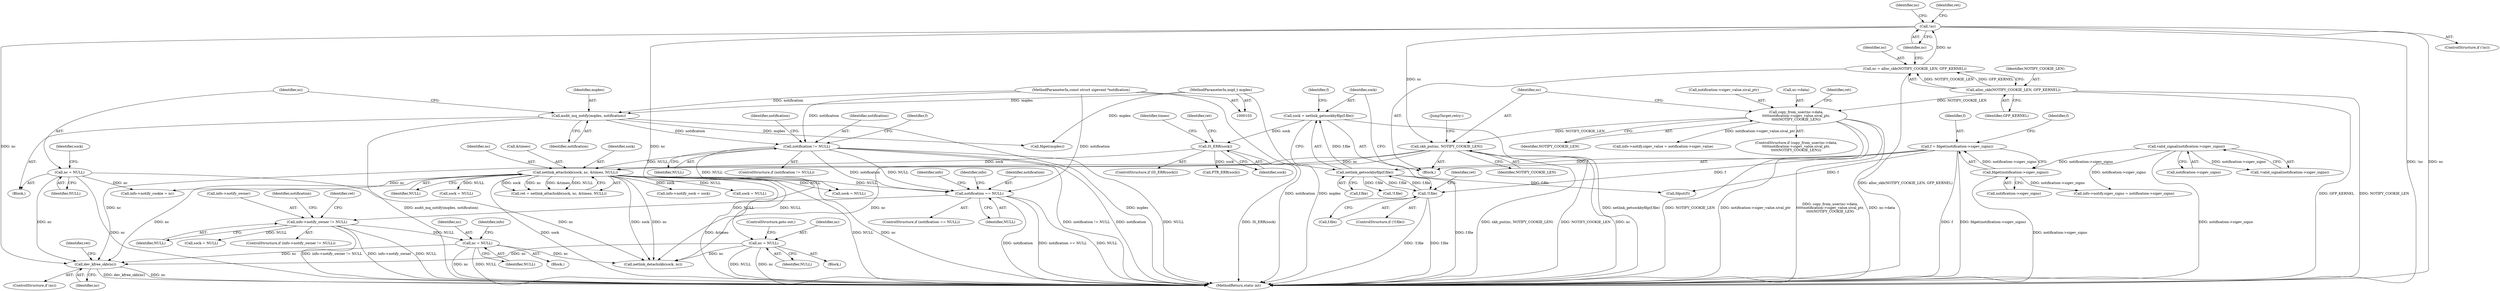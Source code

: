 digraph "0_linux_f991af3daabaecff34684fd51fac80319d1baad1@API" {
"1000469" [label="(Call,dev_kfree_skb(nc))"];
"1000116" [label="(Call,nc = NULL)"];
"1000391" [label="(Call,nc = NULL)"];
"1000351" [label="(Call,info->notify_owner != NULL)"];
"1000325" [label="(Call,notification == NULL)"];
"1000123" [label="(Call,notification != NULL)"];
"1000113" [label="(Call,audit_mq_notify(mqdes, notification))"];
"1000104" [label="(MethodParameterIn,mqd_t mqdes)"];
"1000105" [label="(MethodParameterIn,const struct sigevent *notification)"];
"1000250" [label="(Call,netlink_attachskb(sock, nc, &timeo, NULL))"];
"1000234" [label="(Call,IS_ERR(sock))"];
"1000225" [label="(Call,sock = netlink_getsockbyfilp(f.file))"];
"1000227" [label="(Call,netlink_getsockbyfilp(f.file))"];
"1000208" [label="(Call,f = fdget(notification->sigev_signo))"];
"1000210" [label="(Call,fdget(notification->sigev_signo))"];
"1000157" [label="(Call,valid_signal(notification->sigev_signo))"];
"1000215" [label="(Call,!f.file)"];
"1000204" [label="(Call,skb_put(nc, NOTIFY_COOKIE_LEN))"];
"1000179" [label="(Call,!nc)"];
"1000173" [label="(Call,nc = alloc_skb(NOTIFY_COOKIE_LEN, GFP_KERNEL))"];
"1000175" [label="(Call,alloc_skb(NOTIFY_COOKIE_LEN, GFP_KERNEL))"];
"1000188" [label="(Call,copy_from_user(nc->data,\n\t\t\t\t\tnotification->sigev_value.sival_ptr,\n\t\t\t\t\tNOTIFY_COOKIE_LEN))"];
"1000271" [label="(Call,nc = NULL)"];
"1000251" [label="(Identifier,sock)"];
"1000393" [label="(Identifier,NULL)"];
"1000412" [label="(Call,info->notify.sigev_value = notification->sigev_value)"];
"1000397" [label="(Identifier,info)"];
"1000228" [label="(Call,f.file)"];
"1000403" [label="(Call,info->notify.sigev_signo = notification->sigev_signo)"];
"1000192" [label="(Call,notification->sigev_value.sival_ptr)"];
"1000189" [label="(Call,nc->data)"];
"1000171" [label="(Block,)"];
"1000378" [label="(Call,info->notify_sock = sock)"];
"1000174" [label="(Identifier,nc)"];
"1000122" [label="(ControlStructure,if (notification != NULL))"];
"1000470" [label="(Identifier,nc)"];
"1000326" [label="(Identifier,notification)"];
"1000114" [label="(Identifier,mqdes)"];
"1000124" [label="(Identifier,notification)"];
"1000250" [label="(Call,netlink_attachskb(sock, nc, &timeo, NULL))"];
"1000350" [label="(ControlStructure,if (info->notify_owner != NULL))"];
"1000221" [label="(Identifier,ret)"];
"1000209" [label="(Identifier,f)"];
"1000206" [label="(Identifier,NOTIFY_COOKIE_LEN)"];
"1000208" [label="(Call,f = fdget(notification->sigev_signo))"];
"1000226" [label="(Identifier,sock)"];
"1000105" [label="(MethodParameterIn,const struct sigevent *notification)"];
"1000261" [label="(Call,sock = NULL)"];
"1000252" [label="(Identifier,nc)"];
"1000106" [label="(Block,)"];
"1000463" [label="(Call,netlink_detachskb(sock, nc))"];
"1000125" [label="(Identifier,NULL)"];
"1000116" [label="(Call,nc = NULL)"];
"1000276" [label="(Identifier,f)"];
"1000332" [label="(Identifier,info)"];
"1000238" [label="(Identifier,ret)"];
"1000271" [label="(Call,nc = NULL)"];
"1000392" [label="(Identifier,nc)"];
"1000255" [label="(Identifier,NULL)"];
"1000231" [label="(Call,fdput(f))"];
"1000472" [label="(Identifier,ret)"];
"1000215" [label="(Call,!f.file)"];
"1000325" [label="(Call,notification == NULL)"];
"1000355" [label="(Identifier,NULL)"];
"1000365" [label="(Identifier,notification)"];
"1000358" [label="(Identifier,ret)"];
"1000280" [label="(Call,!f.file)"];
"1000158" [label="(Call,notification->sigev_signo)"];
"1000253" [label="(Call,&timeo)"];
"1000388" [label="(Call,sock = NULL)"];
"1000227" [label="(Call,netlink_getsockbyfilp(f.file))"];
"1000383" [label="(Call,info->notify_cookie = nc)"];
"1000469" [label="(Call,dev_kfree_skb(nc))"];
"1000177" [label="(Identifier,GFP_KERNEL)"];
"1000367" [label="(Block,)"];
"1000117" [label="(Identifier,nc)"];
"1000353" [label="(Identifier,info)"];
"1000190" [label="(Identifier,nc)"];
"1000113" [label="(Call,audit_mq_notify(mqdes, notification))"];
"1000473" [label="(MethodReturn,static int)"];
"1000187" [label="(ControlStructure,if (copy_from_user(nc->data,\n\t\t\t\t\tnotification->sigev_value.sival_ptr,\n\t\t\t\t\tNOTIFY_COOKIE_LEN)))"];
"1000188" [label="(Call,copy_from_user(nc->data,\n\t\t\t\t\tnotification->sigev_value.sival_ptr,\n\t\t\t\t\tNOTIFY_COOKIE_LEN))"];
"1000183" [label="(Identifier,ret)"];
"1000204" [label="(Call,skb_put(nc, NOTIFY_COOKIE_LEN))"];
"1000352" [label="(Call,info->notify_owner)"];
"1000210" [label="(Call,fdget(notification->sigev_signo))"];
"1000132" [label="(Identifier,notification)"];
"1000118" [label="(Identifier,NULL)"];
"1000351" [label="(Call,info->notify_owner != NULL)"];
"1000156" [label="(Call,!valid_signal(notification->sigev_signo))"];
"1000175" [label="(Call,alloc_skb(NOTIFY_COOKIE_LEN, GFP_KERNEL))"];
"1000235" [label="(Identifier,sock)"];
"1000234" [label="(Call,IS_ERR(sock))"];
"1000178" [label="(ControlStructure,if (!nc))"];
"1000207" [label="(JumpTarget,retry:)"];
"1000157" [label="(Call,valid_signal(notification->sigev_signo))"];
"1000120" [label="(Identifier,sock)"];
"1000205" [label="(Identifier,nc)"];
"1000232" [label="(Identifier,f)"];
"1000324" [label="(ControlStructure,if (notification == NULL))"];
"1000104" [label="(MethodParameterIn,mqd_t mqdes)"];
"1000246" [label="(Identifier,timeo)"];
"1000467" [label="(ControlStructure,if (nc))"];
"1000233" [label="(ControlStructure,if (IS_ERR(sock)))"];
"1000267" [label="(Block,)"];
"1000273" [label="(Identifier,NULL)"];
"1000216" [label="(Call,f.file)"];
"1000179" [label="(Call,!nc)"];
"1000217" [label="(Identifier,f)"];
"1000268" [label="(Call,sock = NULL)"];
"1000176" [label="(Identifier,NOTIFY_COOKIE_LEN)"];
"1000197" [label="(Identifier,NOTIFY_COOKIE_LEN)"];
"1000272" [label="(Identifier,nc)"];
"1000173" [label="(Call,nc = alloc_skb(NOTIFY_COOKIE_LEN, GFP_KERNEL))"];
"1000277" [label="(Call,fdget(mqdes))"];
"1000225" [label="(Call,sock = netlink_getsockbyfilp(f.file))"];
"1000241" [label="(Call,sock = NULL)"];
"1000200" [label="(Identifier,ret)"];
"1000391" [label="(Call,nc = NULL)"];
"1000239" [label="(Call,PTR_ERR(sock))"];
"1000214" [label="(ControlStructure,if (!f.file))"];
"1000123" [label="(Call,notification != NULL)"];
"1000180" [label="(Identifier,nc)"];
"1000211" [label="(Call,notification->sigev_signo)"];
"1000248" [label="(Call,ret = netlink_attachskb(sock, nc, &timeo, NULL))"];
"1000115" [label="(Identifier,notification)"];
"1000327" [label="(Identifier,NULL)"];
"1000274" [label="(ControlStructure,goto out;)"];
"1000469" -> "1000467"  [label="AST: "];
"1000469" -> "1000470"  [label="CFG: "];
"1000470" -> "1000469"  [label="AST: "];
"1000472" -> "1000469"  [label="CFG: "];
"1000469" -> "1000473"  [label="DDG: dev_kfree_skb(nc)"];
"1000469" -> "1000473"  [label="DDG: nc"];
"1000116" -> "1000469"  [label="DDG: nc"];
"1000391" -> "1000469"  [label="DDG: nc"];
"1000250" -> "1000469"  [label="DDG: nc"];
"1000179" -> "1000469"  [label="DDG: nc"];
"1000271" -> "1000469"  [label="DDG: nc"];
"1000204" -> "1000469"  [label="DDG: nc"];
"1000116" -> "1000106"  [label="AST: "];
"1000116" -> "1000118"  [label="CFG: "];
"1000117" -> "1000116"  [label="AST: "];
"1000118" -> "1000116"  [label="AST: "];
"1000120" -> "1000116"  [label="CFG: "];
"1000116" -> "1000473"  [label="DDG: nc"];
"1000116" -> "1000383"  [label="DDG: nc"];
"1000116" -> "1000463"  [label="DDG: nc"];
"1000391" -> "1000367"  [label="AST: "];
"1000391" -> "1000393"  [label="CFG: "];
"1000392" -> "1000391"  [label="AST: "];
"1000393" -> "1000391"  [label="AST: "];
"1000397" -> "1000391"  [label="CFG: "];
"1000391" -> "1000473"  [label="DDG: nc"];
"1000391" -> "1000473"  [label="DDG: NULL"];
"1000351" -> "1000391"  [label="DDG: NULL"];
"1000391" -> "1000463"  [label="DDG: nc"];
"1000351" -> "1000350"  [label="AST: "];
"1000351" -> "1000355"  [label="CFG: "];
"1000352" -> "1000351"  [label="AST: "];
"1000355" -> "1000351"  [label="AST: "];
"1000358" -> "1000351"  [label="CFG: "];
"1000365" -> "1000351"  [label="CFG: "];
"1000351" -> "1000473"  [label="DDG: info->notify_owner != NULL"];
"1000351" -> "1000473"  [label="DDG: info->notify_owner"];
"1000351" -> "1000473"  [label="DDG: NULL"];
"1000325" -> "1000351"  [label="DDG: NULL"];
"1000351" -> "1000388"  [label="DDG: NULL"];
"1000325" -> "1000324"  [label="AST: "];
"1000325" -> "1000327"  [label="CFG: "];
"1000326" -> "1000325"  [label="AST: "];
"1000327" -> "1000325"  [label="AST: "];
"1000332" -> "1000325"  [label="CFG: "];
"1000353" -> "1000325"  [label="CFG: "];
"1000325" -> "1000473"  [label="DDG: notification"];
"1000325" -> "1000473"  [label="DDG: notification == NULL"];
"1000325" -> "1000473"  [label="DDG: NULL"];
"1000123" -> "1000325"  [label="DDG: notification"];
"1000123" -> "1000325"  [label="DDG: NULL"];
"1000105" -> "1000325"  [label="DDG: notification"];
"1000250" -> "1000325"  [label="DDG: NULL"];
"1000123" -> "1000122"  [label="AST: "];
"1000123" -> "1000125"  [label="CFG: "];
"1000124" -> "1000123"  [label="AST: "];
"1000125" -> "1000123"  [label="AST: "];
"1000132" -> "1000123"  [label="CFG: "];
"1000276" -> "1000123"  [label="CFG: "];
"1000123" -> "1000473"  [label="DDG: NULL"];
"1000123" -> "1000473"  [label="DDG: notification != NULL"];
"1000123" -> "1000473"  [label="DDG: notification"];
"1000113" -> "1000123"  [label="DDG: notification"];
"1000105" -> "1000123"  [label="DDG: notification"];
"1000123" -> "1000241"  [label="DDG: NULL"];
"1000123" -> "1000250"  [label="DDG: NULL"];
"1000113" -> "1000106"  [label="AST: "];
"1000113" -> "1000115"  [label="CFG: "];
"1000114" -> "1000113"  [label="AST: "];
"1000115" -> "1000113"  [label="AST: "];
"1000117" -> "1000113"  [label="CFG: "];
"1000113" -> "1000473"  [label="DDG: mqdes"];
"1000113" -> "1000473"  [label="DDG: audit_mq_notify(mqdes, notification)"];
"1000104" -> "1000113"  [label="DDG: mqdes"];
"1000105" -> "1000113"  [label="DDG: notification"];
"1000113" -> "1000277"  [label="DDG: mqdes"];
"1000104" -> "1000103"  [label="AST: "];
"1000104" -> "1000473"  [label="DDG: mqdes"];
"1000104" -> "1000277"  [label="DDG: mqdes"];
"1000105" -> "1000103"  [label="AST: "];
"1000105" -> "1000473"  [label="DDG: notification"];
"1000250" -> "1000248"  [label="AST: "];
"1000250" -> "1000255"  [label="CFG: "];
"1000251" -> "1000250"  [label="AST: "];
"1000252" -> "1000250"  [label="AST: "];
"1000253" -> "1000250"  [label="AST: "];
"1000255" -> "1000250"  [label="AST: "];
"1000248" -> "1000250"  [label="CFG: "];
"1000250" -> "1000473"  [label="DDG: sock"];
"1000250" -> "1000473"  [label="DDG: &timeo"];
"1000250" -> "1000473"  [label="DDG: NULL"];
"1000250" -> "1000473"  [label="DDG: nc"];
"1000250" -> "1000241"  [label="DDG: NULL"];
"1000250" -> "1000248"  [label="DDG: sock"];
"1000250" -> "1000248"  [label="DDG: nc"];
"1000250" -> "1000248"  [label="DDG: &timeo"];
"1000250" -> "1000248"  [label="DDG: NULL"];
"1000234" -> "1000250"  [label="DDG: sock"];
"1000204" -> "1000250"  [label="DDG: nc"];
"1000250" -> "1000261"  [label="DDG: NULL"];
"1000250" -> "1000268"  [label="DDG: NULL"];
"1000250" -> "1000271"  [label="DDG: NULL"];
"1000250" -> "1000378"  [label="DDG: sock"];
"1000250" -> "1000383"  [label="DDG: nc"];
"1000250" -> "1000463"  [label="DDG: sock"];
"1000250" -> "1000463"  [label="DDG: nc"];
"1000234" -> "1000233"  [label="AST: "];
"1000234" -> "1000235"  [label="CFG: "];
"1000235" -> "1000234"  [label="AST: "];
"1000238" -> "1000234"  [label="CFG: "];
"1000246" -> "1000234"  [label="CFG: "];
"1000234" -> "1000473"  [label="DDG: IS_ERR(sock)"];
"1000225" -> "1000234"  [label="DDG: sock"];
"1000234" -> "1000239"  [label="DDG: sock"];
"1000225" -> "1000171"  [label="AST: "];
"1000225" -> "1000227"  [label="CFG: "];
"1000226" -> "1000225"  [label="AST: "];
"1000227" -> "1000225"  [label="AST: "];
"1000232" -> "1000225"  [label="CFG: "];
"1000225" -> "1000473"  [label="DDG: netlink_getsockbyfilp(f.file)"];
"1000227" -> "1000225"  [label="DDG: f.file"];
"1000227" -> "1000228"  [label="CFG: "];
"1000228" -> "1000227"  [label="AST: "];
"1000227" -> "1000473"  [label="DDG: f.file"];
"1000227" -> "1000215"  [label="DDG: f.file"];
"1000208" -> "1000227"  [label="DDG: f"];
"1000215" -> "1000227"  [label="DDG: f.file"];
"1000227" -> "1000231"  [label="DDG: f.file"];
"1000227" -> "1000280"  [label="DDG: f.file"];
"1000208" -> "1000171"  [label="AST: "];
"1000208" -> "1000210"  [label="CFG: "];
"1000209" -> "1000208"  [label="AST: "];
"1000210" -> "1000208"  [label="AST: "];
"1000217" -> "1000208"  [label="CFG: "];
"1000208" -> "1000473"  [label="DDG: f"];
"1000208" -> "1000473"  [label="DDG: fdget(notification->sigev_signo)"];
"1000210" -> "1000208"  [label="DDG: notification->sigev_signo"];
"1000208" -> "1000215"  [label="DDG: f"];
"1000208" -> "1000231"  [label="DDG: f"];
"1000210" -> "1000211"  [label="CFG: "];
"1000211" -> "1000210"  [label="AST: "];
"1000210" -> "1000473"  [label="DDG: notification->sigev_signo"];
"1000157" -> "1000210"  [label="DDG: notification->sigev_signo"];
"1000210" -> "1000403"  [label="DDG: notification->sigev_signo"];
"1000157" -> "1000156"  [label="AST: "];
"1000157" -> "1000158"  [label="CFG: "];
"1000158" -> "1000157"  [label="AST: "];
"1000156" -> "1000157"  [label="CFG: "];
"1000157" -> "1000473"  [label="DDG: notification->sigev_signo"];
"1000157" -> "1000156"  [label="DDG: notification->sigev_signo"];
"1000157" -> "1000403"  [label="DDG: notification->sigev_signo"];
"1000215" -> "1000214"  [label="AST: "];
"1000215" -> "1000216"  [label="CFG: "];
"1000216" -> "1000215"  [label="AST: "];
"1000221" -> "1000215"  [label="CFG: "];
"1000226" -> "1000215"  [label="CFG: "];
"1000215" -> "1000473"  [label="DDG: f.file"];
"1000215" -> "1000473"  [label="DDG: !f.file"];
"1000204" -> "1000171"  [label="AST: "];
"1000204" -> "1000206"  [label="CFG: "];
"1000205" -> "1000204"  [label="AST: "];
"1000206" -> "1000204"  [label="AST: "];
"1000207" -> "1000204"  [label="CFG: "];
"1000204" -> "1000473"  [label="DDG: NOTIFY_COOKIE_LEN"];
"1000204" -> "1000473"  [label="DDG: nc"];
"1000204" -> "1000473"  [label="DDG: skb_put(nc, NOTIFY_COOKIE_LEN)"];
"1000179" -> "1000204"  [label="DDG: nc"];
"1000188" -> "1000204"  [label="DDG: NOTIFY_COOKIE_LEN"];
"1000204" -> "1000463"  [label="DDG: nc"];
"1000179" -> "1000178"  [label="AST: "];
"1000179" -> "1000180"  [label="CFG: "];
"1000180" -> "1000179"  [label="AST: "];
"1000183" -> "1000179"  [label="CFG: "];
"1000190" -> "1000179"  [label="CFG: "];
"1000179" -> "1000473"  [label="DDG: !nc"];
"1000179" -> "1000473"  [label="DDG: nc"];
"1000173" -> "1000179"  [label="DDG: nc"];
"1000179" -> "1000463"  [label="DDG: nc"];
"1000173" -> "1000171"  [label="AST: "];
"1000173" -> "1000175"  [label="CFG: "];
"1000174" -> "1000173"  [label="AST: "];
"1000175" -> "1000173"  [label="AST: "];
"1000180" -> "1000173"  [label="CFG: "];
"1000173" -> "1000473"  [label="DDG: alloc_skb(NOTIFY_COOKIE_LEN, GFP_KERNEL)"];
"1000175" -> "1000173"  [label="DDG: NOTIFY_COOKIE_LEN"];
"1000175" -> "1000173"  [label="DDG: GFP_KERNEL"];
"1000175" -> "1000177"  [label="CFG: "];
"1000176" -> "1000175"  [label="AST: "];
"1000177" -> "1000175"  [label="AST: "];
"1000175" -> "1000473"  [label="DDG: NOTIFY_COOKIE_LEN"];
"1000175" -> "1000473"  [label="DDG: GFP_KERNEL"];
"1000175" -> "1000188"  [label="DDG: NOTIFY_COOKIE_LEN"];
"1000188" -> "1000187"  [label="AST: "];
"1000188" -> "1000197"  [label="CFG: "];
"1000189" -> "1000188"  [label="AST: "];
"1000192" -> "1000188"  [label="AST: "];
"1000197" -> "1000188"  [label="AST: "];
"1000200" -> "1000188"  [label="CFG: "];
"1000205" -> "1000188"  [label="CFG: "];
"1000188" -> "1000473"  [label="DDG: copy_from_user(nc->data,\n\t\t\t\t\tnotification->sigev_value.sival_ptr,\n\t\t\t\t\tNOTIFY_COOKIE_LEN)"];
"1000188" -> "1000473"  [label="DDG: nc->data"];
"1000188" -> "1000473"  [label="DDG: NOTIFY_COOKIE_LEN"];
"1000188" -> "1000473"  [label="DDG: notification->sigev_value.sival_ptr"];
"1000188" -> "1000412"  [label="DDG: notification->sigev_value.sival_ptr"];
"1000271" -> "1000267"  [label="AST: "];
"1000271" -> "1000273"  [label="CFG: "];
"1000272" -> "1000271"  [label="AST: "];
"1000273" -> "1000271"  [label="AST: "];
"1000274" -> "1000271"  [label="CFG: "];
"1000271" -> "1000473"  [label="DDG: NULL"];
"1000271" -> "1000473"  [label="DDG: nc"];
"1000271" -> "1000463"  [label="DDG: nc"];
}
